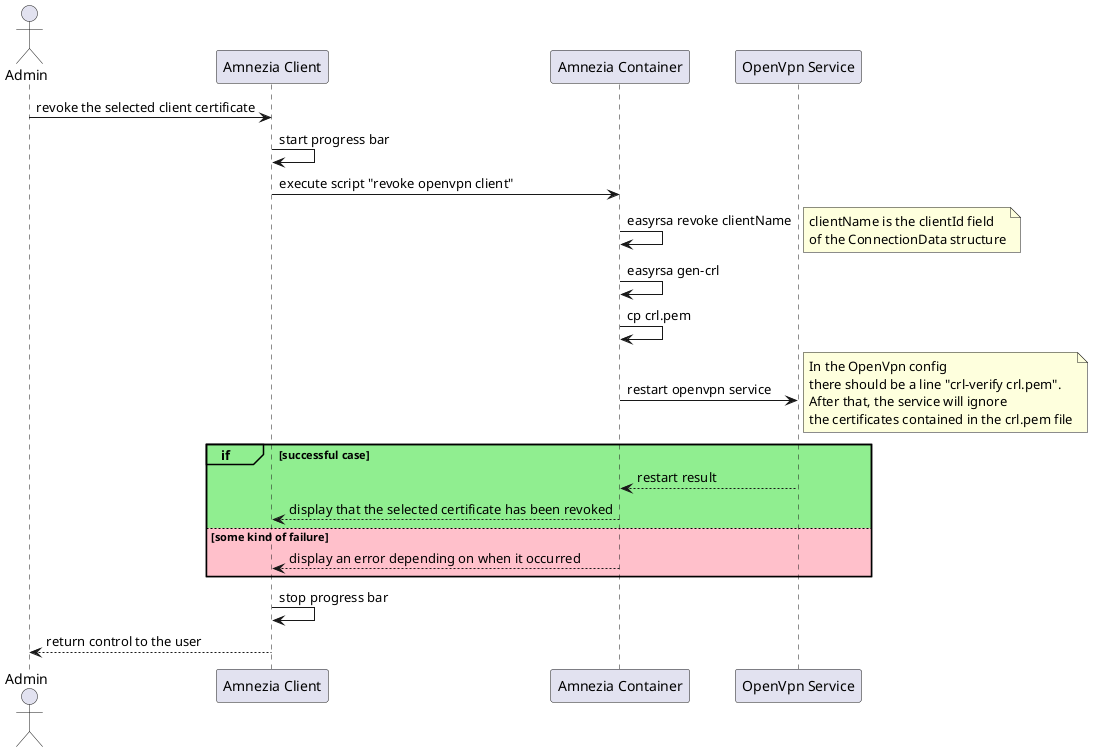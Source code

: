 @startuml openvpnRevokeClientCertificate
actor Admin as adm
participant "Amnezia Client" as cli
participant "Amnezia Container" as cont
participant "OpenVpn Service" as ovpn

adm -> cli: revoke the selected client certificate
cli -> cli: start progress bar
cli -> cont: execute script "revoke openvpn client"

cont -> cont: easyrsa revoke clientName
note right
    clientName is the clientId field
    of the ConnectionData structure
end note

cont -> cont: easyrsa gen-crl
cont -> cont: cp crl.pem
cont -> ovpn: restart openvpn service
note right
    In the OpenVpn config 
    there should be a line "crl-verify crl.pem".
    After that, the service will ignore
    the certificates contained in the crl.pem file
end note 


group#lightgreen #lightgreen if [successful case]
    ovpn --> cont: restart result
    cont --> cli: display that the selected certificate has been revoked
else #pink some kind of failure
    cont --> cli: display an error depending on when it occurred
end

cli -> cli: stop progress bar
cli --> adm: return control to the user 

@enduml